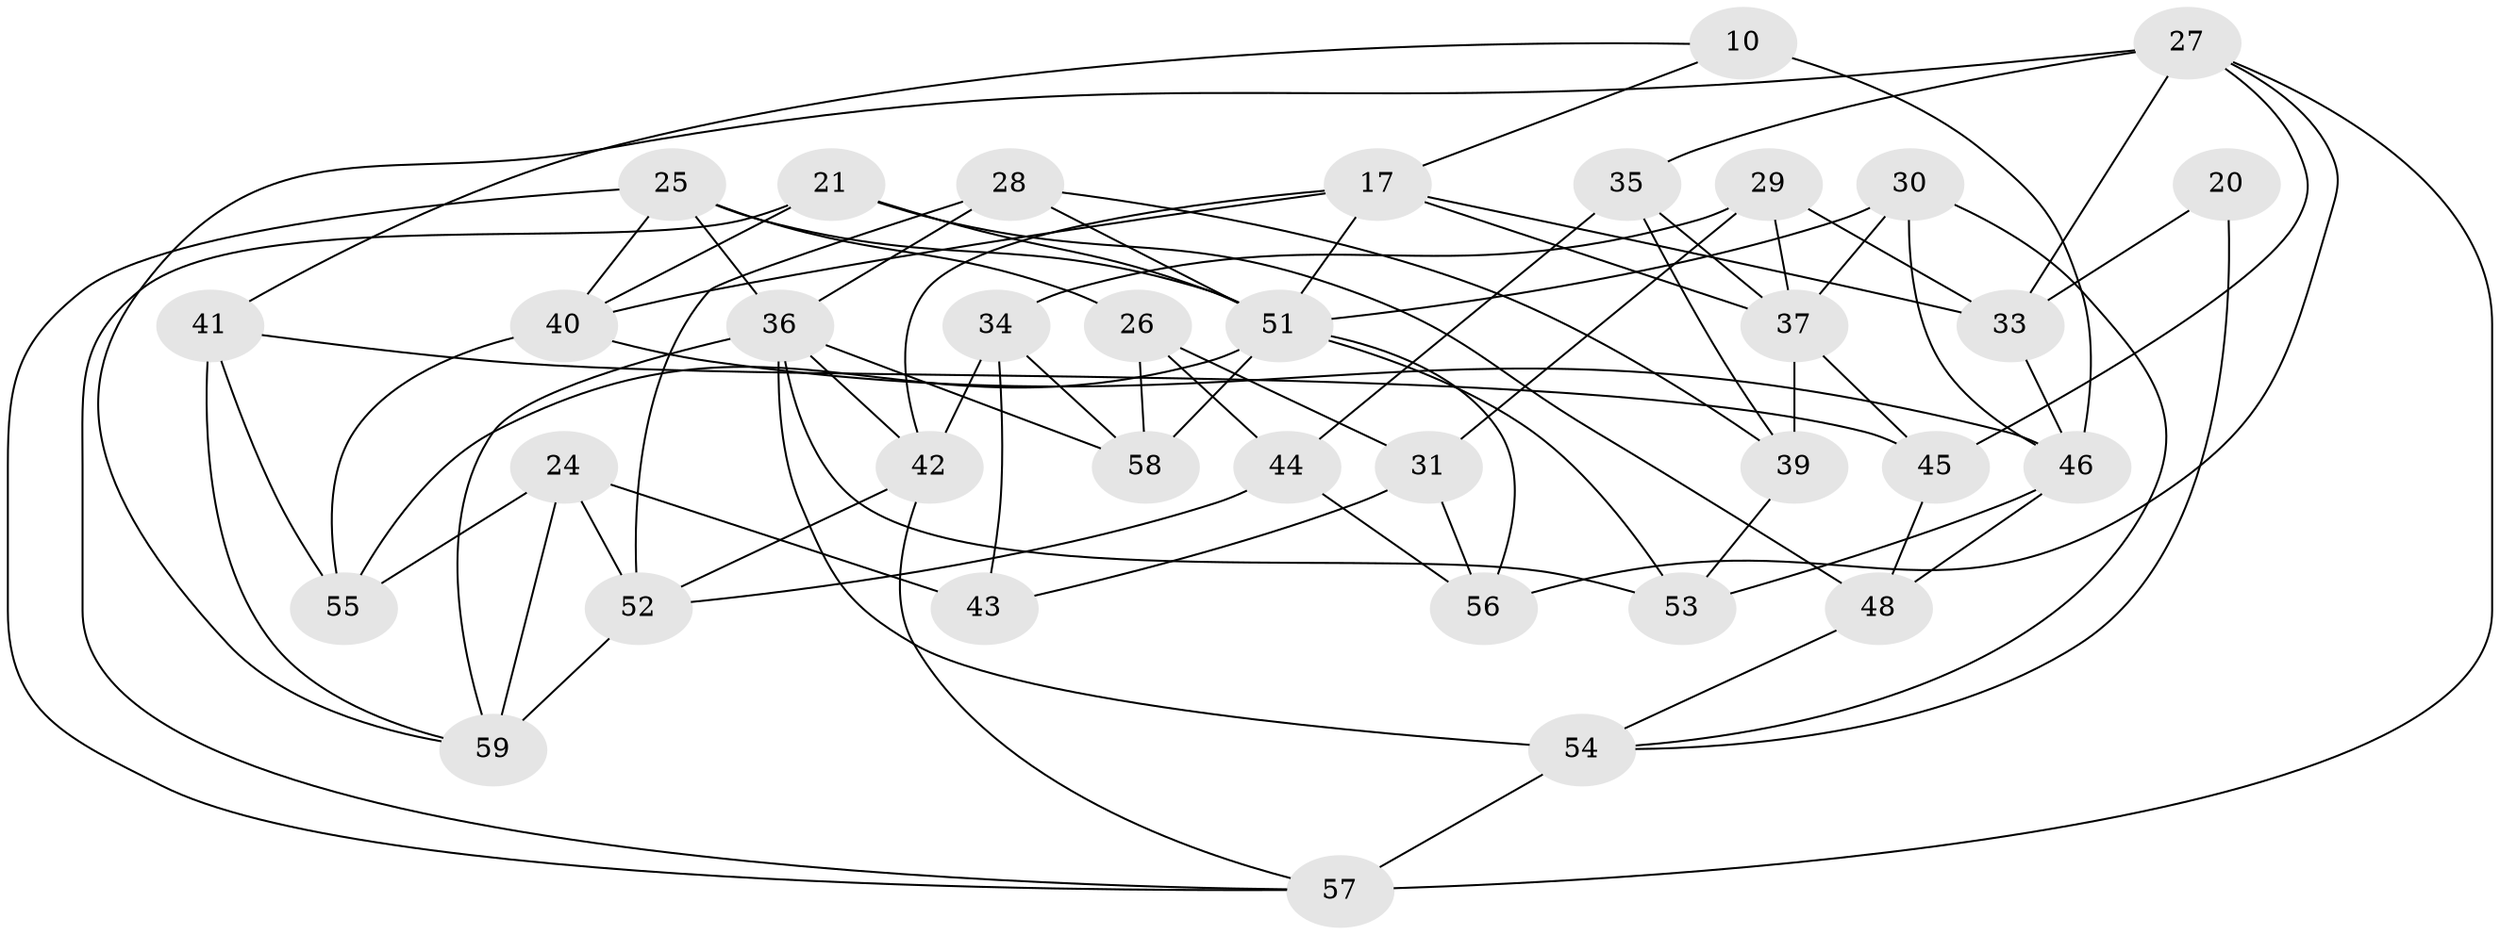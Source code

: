 // original degree distribution, {4: 1.0}
// Generated by graph-tools (version 1.1) at 2025/02/03/04/25 22:02:48]
// undirected, 35 vertices, 80 edges
graph export_dot {
graph [start="1"]
  node [color=gray90,style=filled];
  10;
  17 [super="+6"];
  20;
  21;
  24 [super="+9"];
  25 [super="+3"];
  26;
  27 [super="+13"];
  28;
  29;
  30;
  31;
  33 [super="+5+7"];
  34;
  35;
  36 [super="+8+14"];
  37 [super="+18"];
  39;
  40 [super="+1"];
  41;
  42 [super="+15"];
  43;
  44 [super="+23"];
  45;
  46 [super="+32"];
  48;
  51 [super="+12+19+38"];
  52 [super="+47"];
  53;
  54 [super="+50"];
  55;
  56 [super="+11"];
  57 [super="+49"];
  58;
  59 [super="+16"];
  10 -- 41;
  10 -- 17;
  10 -- 46 [weight=2];
  17 -- 33 [weight=2];
  17 -- 42 [weight=2];
  17 -- 37;
  17 -- 40;
  17 -- 51;
  20 -- 54 [weight=2];
  20 -- 33 [weight=2];
  21 -- 57;
  21 -- 48;
  21 -- 40;
  21 -- 51;
  24 -- 55;
  24 -- 43 [weight=2];
  24 -- 59 [weight=2];
  24 -- 52;
  25 -- 40 [weight=2];
  25 -- 26;
  25 -- 36;
  25 -- 57;
  25 -- 51;
  26 -- 44;
  26 -- 58;
  26 -- 31;
  27 -- 45;
  27 -- 56;
  27 -- 57;
  27 -- 33;
  27 -- 35;
  27 -- 59;
  28 -- 51;
  28 -- 39;
  28 -- 36;
  28 -- 52;
  29 -- 34;
  29 -- 31;
  29 -- 33;
  29 -- 37;
  30 -- 51;
  30 -- 54;
  30 -- 46;
  30 -- 37;
  31 -- 43;
  31 -- 56;
  33 -- 46 [weight=2];
  34 -- 43;
  34 -- 58;
  34 -- 42;
  35 -- 39;
  35 -- 44;
  35 -- 37;
  36 -- 53;
  36 -- 59;
  36 -- 42;
  36 -- 58;
  36 -- 54 [weight=2];
  37 -- 45;
  37 -- 39;
  39 -- 53;
  40 -- 55;
  40 -- 46;
  41 -- 55;
  41 -- 45;
  41 -- 59;
  42 -- 57;
  42 -- 52;
  44 -- 52 [weight=2];
  44 -- 56 [weight=2];
  45 -- 48;
  46 -- 48;
  46 -- 53;
  48 -- 54;
  51 -- 56 [weight=2];
  51 -- 55;
  51 -- 58;
  51 -- 53;
  52 -- 59;
  54 -- 57 [weight=2];
}

